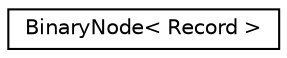 digraph "Graphical Class Hierarchy"
{
 // LATEX_PDF_SIZE
  edge [fontname="Helvetica",fontsize="10",labelfontname="Helvetica",labelfontsize="10"];
  node [fontname="Helvetica",fontsize="10",shape=record];
  rankdir="LR";
  Node0 [label="BinaryNode\< Record \>",height=0.2,width=0.4,color="black", fillcolor="white", style="filled",URL="$class_binary_node.html",tooltip=" "];
}
